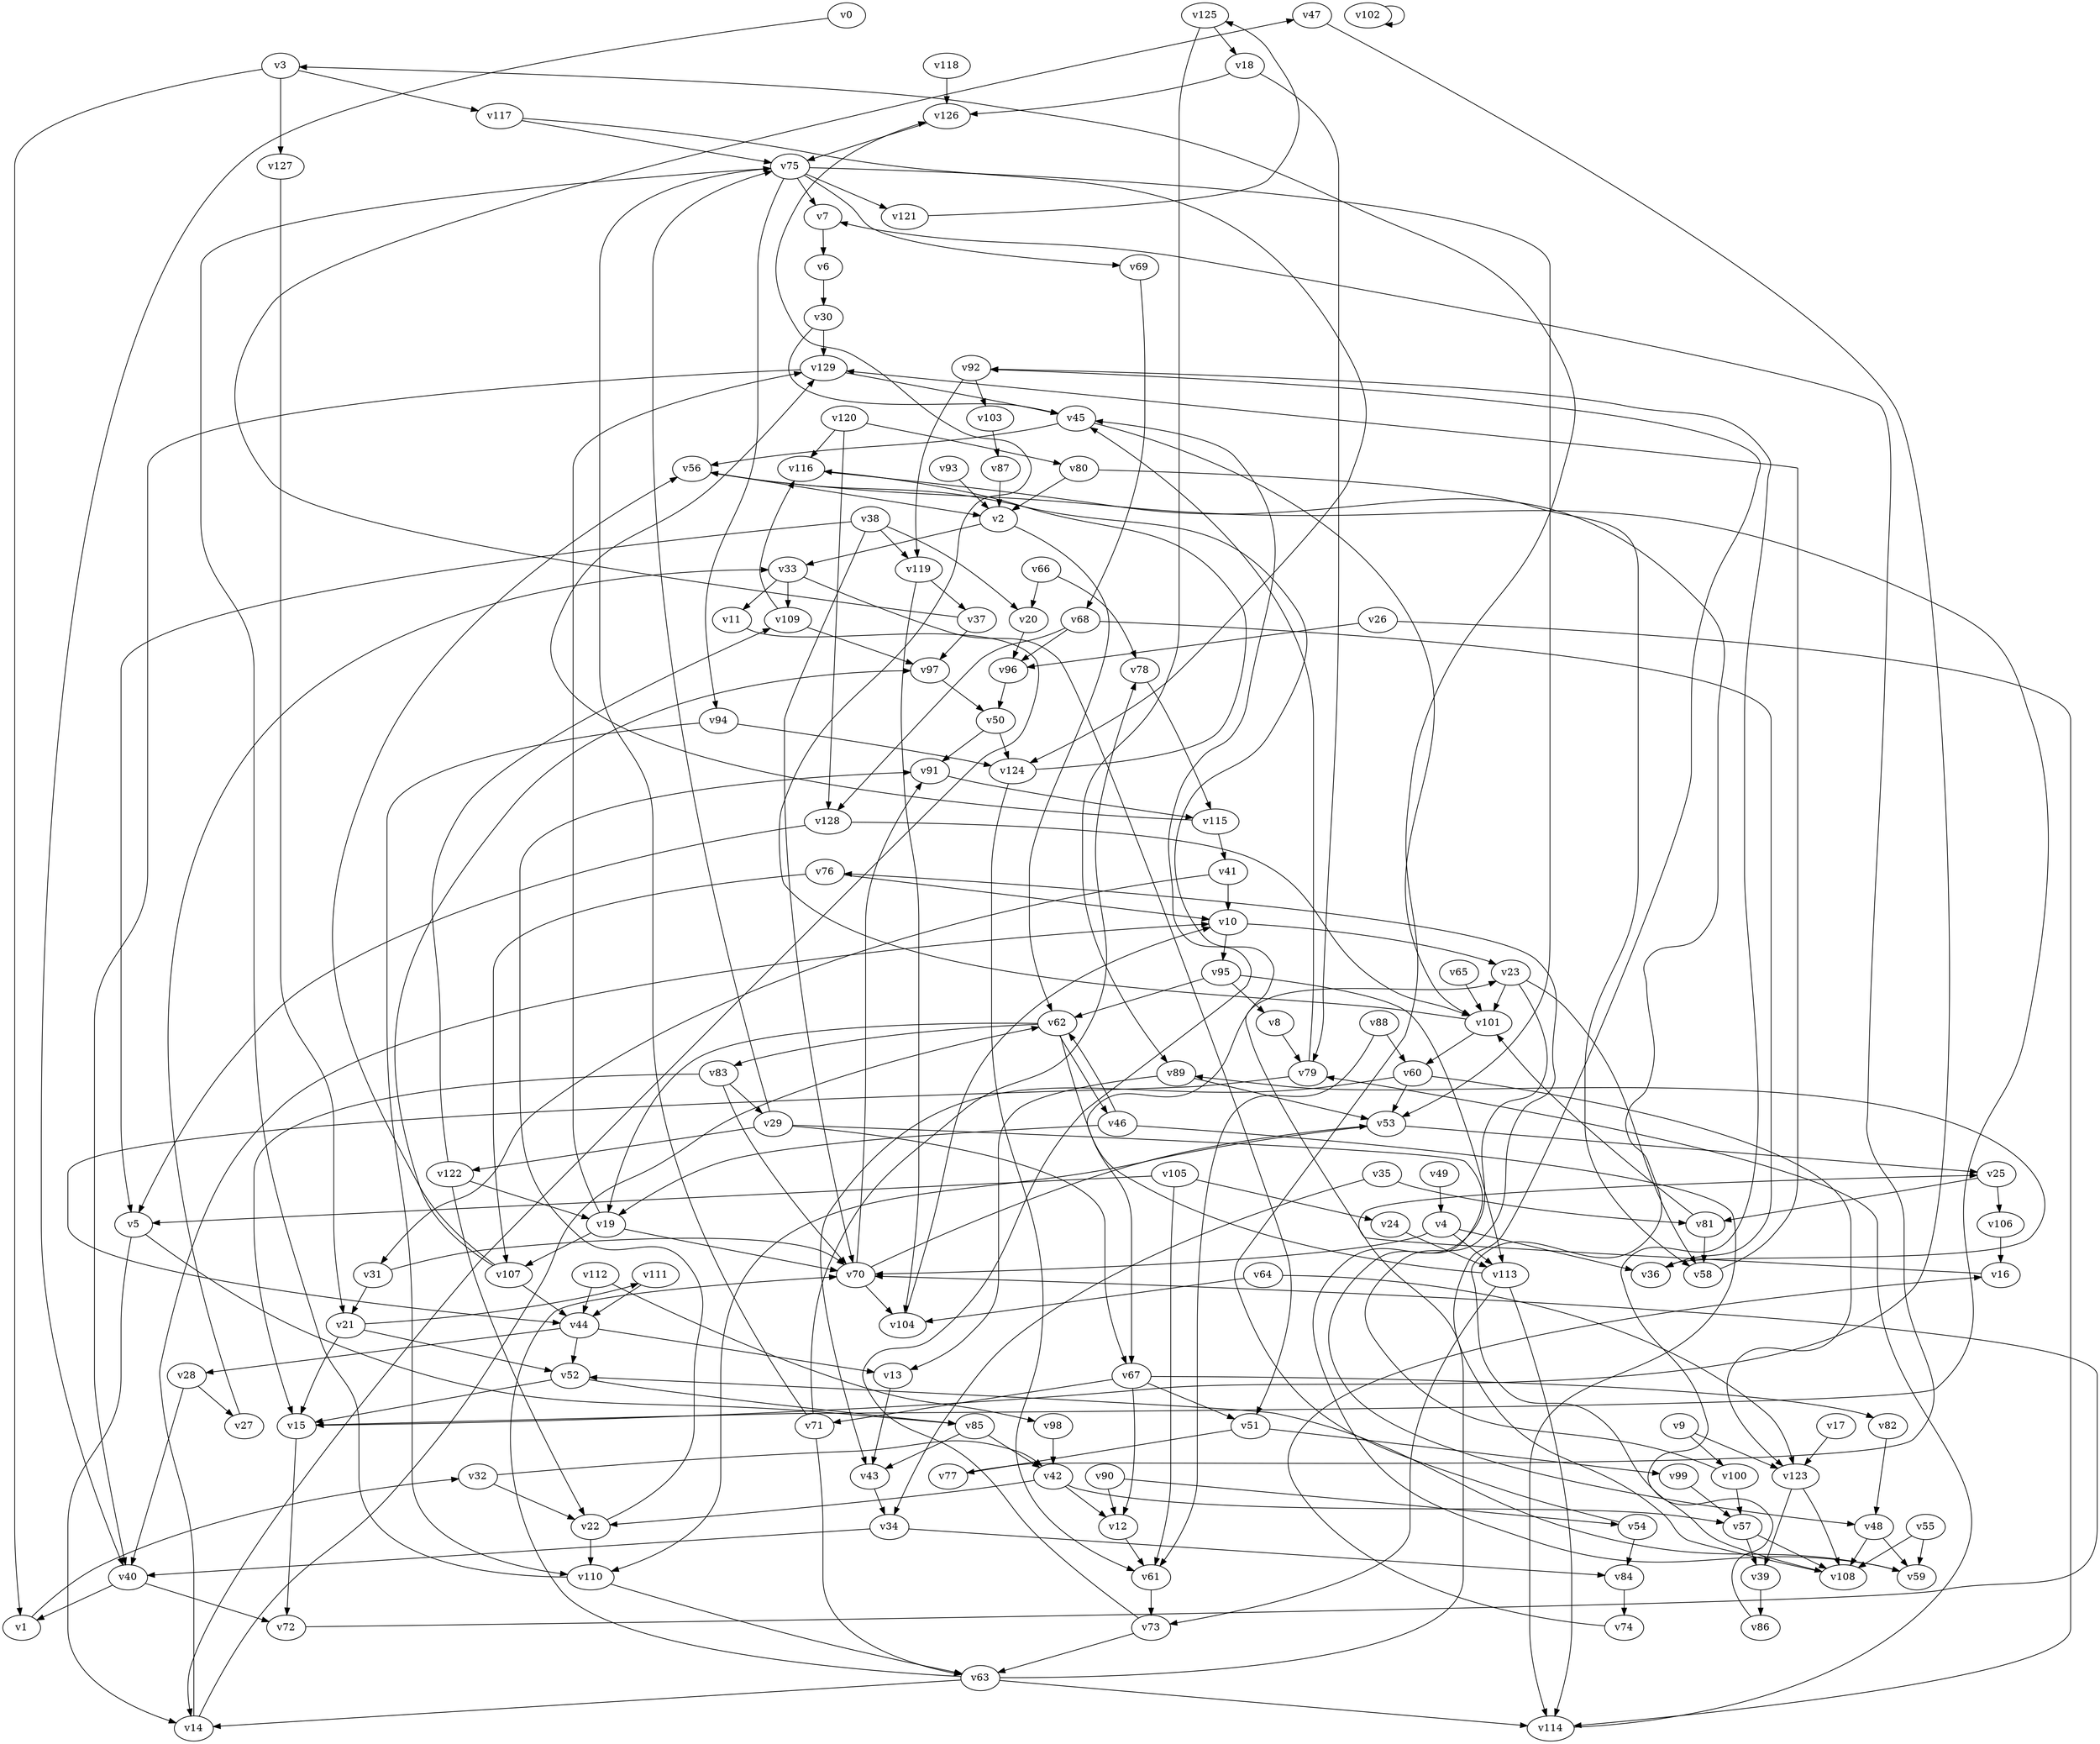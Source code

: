 // Benchmark game 190 - 130 vertices
// time_bound: 46
// targets: v48
digraph G {
    v0 [name="v0", player=0];
    v1 [name="v1", player=1];
    v2 [name="v2", player=0];
    v3 [name="v3", player=1];
    v4 [name="v4", player=1];
    v5 [name="v5", player=1];
    v6 [name="v6", player=1];
    v7 [name="v7", player=0];
    v8 [name="v8", player=0];
    v9 [name="v9", player=1];
    v10 [name="v10", player=1];
    v11 [name="v11", player=0];
    v12 [name="v12", player=0];
    v13 [name="v13", player=0];
    v14 [name="v14", player=1];
    v15 [name="v15", player=0];
    v16 [name="v16", player=1];
    v17 [name="v17", player=0];
    v18 [name="v18", player=1];
    v19 [name="v19", player=0];
    v20 [name="v20", player=0];
    v21 [name="v21", player=1];
    v22 [name="v22", player=0];
    v23 [name="v23", player=0];
    v24 [name="v24", player=0];
    v25 [name="v25", player=1];
    v26 [name="v26", player=1];
    v27 [name="v27", player=1];
    v28 [name="v28", player=1];
    v29 [name="v29", player=1];
    v30 [name="v30", player=1];
    v31 [name="v31", player=1];
    v32 [name="v32", player=0];
    v33 [name="v33", player=1];
    v34 [name="v34", player=1];
    v35 [name="v35", player=0];
    v36 [name="v36", player=1];
    v37 [name="v37", player=1];
    v38 [name="v38", player=1];
    v39 [name="v39", player=0];
    v40 [name="v40", player=0];
    v41 [name="v41", player=1];
    v42 [name="v42", player=1];
    v43 [name="v43", player=1];
    v44 [name="v44", player=0];
    v45 [name="v45", player=0];
    v46 [name="v46", player=1];
    v47 [name="v47", player=1];
    v48 [name="v48", player=1, target=1];
    v49 [name="v49", player=1];
    v50 [name="v50", player=1];
    v51 [name="v51", player=1];
    v52 [name="v52", player=1];
    v53 [name="v53", player=1];
    v54 [name="v54", player=0];
    v55 [name="v55", player=1];
    v56 [name="v56", player=1];
    v57 [name="v57", player=1];
    v58 [name="v58", player=0];
    v59 [name="v59", player=0];
    v60 [name="v60", player=0];
    v61 [name="v61", player=1];
    v62 [name="v62", player=1];
    v63 [name="v63", player=1];
    v64 [name="v64", player=1];
    v65 [name="v65", player=1];
    v66 [name="v66", player=1];
    v67 [name="v67", player=1];
    v68 [name="v68", player=0];
    v69 [name="v69", player=0];
    v70 [name="v70", player=0];
    v71 [name="v71", player=0];
    v72 [name="v72", player=0];
    v73 [name="v73", player=0];
    v74 [name="v74", player=0];
    v75 [name="v75", player=1];
    v76 [name="v76", player=1];
    v77 [name="v77", player=1];
    v78 [name="v78", player=1];
    v79 [name="v79", player=0];
    v80 [name="v80", player=0];
    v81 [name="v81", player=1];
    v82 [name="v82", player=0];
    v83 [name="v83", player=0];
    v84 [name="v84", player=1];
    v85 [name="v85", player=1];
    v86 [name="v86", player=1];
    v87 [name="v87", player=1];
    v88 [name="v88", player=0];
    v89 [name="v89", player=1];
    v90 [name="v90", player=1];
    v91 [name="v91", player=1];
    v92 [name="v92", player=0];
    v93 [name="v93", player=0];
    v94 [name="v94", player=0];
    v95 [name="v95", player=1];
    v96 [name="v96", player=1];
    v97 [name="v97", player=1];
    v98 [name="v98", player=1];
    v99 [name="v99", player=0];
    v100 [name="v100", player=1];
    v101 [name="v101", player=0];
    v102 [name="v102", player=0];
    v103 [name="v103", player=1];
    v104 [name="v104", player=1];
    v105 [name="v105", player=0];
    v106 [name="v106", player=1];
    v107 [name="v107", player=1];
    v108 [name="v108", player=0];
    v109 [name="v109", player=0];
    v110 [name="v110", player=0];
    v111 [name="v111", player=0];
    v112 [name="v112", player=0];
    v113 [name="v113", player=1];
    v114 [name="v114", player=1];
    v115 [name="v115", player=1];
    v116 [name="v116", player=1];
    v117 [name="v117", player=0];
    v118 [name="v118", player=0];
    v119 [name="v119", player=0];
    v120 [name="v120", player=1];
    v121 [name="v121", player=0];
    v122 [name="v122", player=1];
    v123 [name="v123", player=0];
    v124 [name="v124", player=0];
    v125 [name="v125", player=0];
    v126 [name="v126", player=1];
    v127 [name="v127", player=1];
    v128 [name="v128", player=1];
    v129 [name="v129", player=0];

    v0 -> v40 [constraint="t < 10"];
    v1 -> v32 [constraint="t < 6"];
    v2 -> v62;
    v3 -> v127;
    v4 -> v113;
    v5 -> v85 [constraint="t mod 2 == 1"];
    v6 -> v30;
    v7 -> v6;
    v8 -> v79;
    v9 -> v123;
    v10 -> v95;
    v11 -> v14 [constraint="t mod 3 == 2"];
    v12 -> v61;
    v13 -> v43;
    v14 -> v62 [constraint="t < 6"];
    v15 -> v72;
    v16 -> v25 [constraint="t < 9"];
    v17 -> v123;
    v18 -> v79;
    v19 -> v107;
    v20 -> v96;
    v21 -> v111 [constraint="t mod 2 == 1"];
    v22 -> v110;
    v23 -> v59 [constraint="t >= 5"];
    v24 -> v113;
    v25 -> v106;
    v26 -> v114;
    v27 -> v33;
    v28 -> v40;
    v29 -> v48 [constraint="t >= 4"];
    v30 -> v45 [constraint="t mod 3 == 2"];
    v31 -> v70 [constraint="t < 15"];
    v32 -> v42 [constraint="t >= 1"];
    v33 -> v109;
    v34 -> v40;
    v35 -> v81;
    v36 -> v89 [constraint="t >= 1"];
    v37 -> v47 [constraint="t >= 1"];
    v38 -> v5;
    v39 -> v86;
    v40 -> v72;
    v41 -> v31 [constraint="t >= 4"];
    v42 -> v57;
    v43 -> v34;
    v44 -> v28;
    v45 -> v56;
    v46 -> v62;
    v47 -> v15 [constraint="t < 14"];
    v48 -> v108;
    v49 -> v4;
    v50 -> v124;
    v51 -> v99;
    v52 -> v85;
    v53 -> v110;
    v54 -> v3 [constraint="t < 13"];
    v55 -> v59;
    v56 -> v15 [constraint="t < 14"];
    v57 -> v39;
    v58 -> v129;
    v59 -> v52 [constraint="t < 5"];
    v60 -> v43;
    v61 -> v73;
    v62 -> v67;
    v63 -> v70 [constraint="t >= 1"];
    v64 -> v104;
    v65 -> v101;
    v66 -> v78;
    v67 -> v51;
    v68 -> v96;
    v69 -> v68;
    v70 -> v53 [constraint="t < 12"];
    v71 -> v78 [constraint="t >= 2"];
    v72 -> v70 [constraint="t < 7"];
    v73 -> v45 [constraint="t >= 4"];
    v74 -> v16 [constraint="t >= 5"];
    v75 -> v69;
    v76 -> v107;
    v77 -> v7 [constraint="t mod 5 == 2"];
    v78 -> v115;
    v79 -> v44 [constraint="t < 7"];
    v80 -> v58;
    v81 -> v101 [constraint="t mod 5 == 3"];
    v82 -> v48;
    v83 -> v70;
    v84 -> v74;
    v85 -> v42;
    v86 -> v92 [constraint="t >= 4"];
    v87 -> v2;
    v88 -> v61;
    v89 -> v13;
    v90 -> v54 [constraint="t < 10"];
    v91 -> v115;
    v92 -> v103;
    v93 -> v2;
    v94 -> v110;
    v95 -> v113;
    v96 -> v50;
    v97 -> v50;
    v98 -> v42;
    v99 -> v57;
    v100 -> v76 [constraint="t mod 4 == 1"];
    v101 -> v126 [constraint="t mod 5 == 4"];
    v102 -> v102;
    v103 -> v87;
    v104 -> v10;
    v105 -> v24;
    v106 -> v16;
    v107 -> v97 [constraint="t mod 2 == 1"];
    v108 -> v92 [constraint="t >= 5"];
    v109 -> v116 [constraint="t < 10"];
    v110 -> v75;
    v111 -> v44;
    v112 -> v98 [constraint="t >= 3"];
    v113 -> v56 [constraint="t >= 4"];
    v114 -> v79 [constraint="t >= 3"];
    v115 -> v129 [constraint="t < 9"];
    v116 -> v108 [constraint="t < 6"];
    v117 -> v124 [constraint="t mod 5 == 4"];
    v118 -> v126;
    v119 -> v104;
    v120 -> v116;
    v121 -> v125 [constraint="t mod 3 == 0"];
    v122 -> v109;
    v123 -> v39;
    v124 -> v116 [constraint="t mod 5 == 3"];
    v125 -> v89;
    v126 -> v75;
    v127 -> v21;
    v128 -> v5;
    v129 -> v40;
    v21 -> v52;
    v60 -> v53;
    v62 -> v83;
    v112 -> v44;
    v95 -> v8;
    v52 -> v15;
    v48 -> v59;
    v115 -> v41;
    v94 -> v124;
    v75 -> v7;
    v4 -> v36;
    v100 -> v57;
    v3 -> v1;
    v31 -> v21;
    v60 -> v123;
    v14 -> v10;
    v125 -> v18;
    v5 -> v14;
    v29 -> v75;
    v38 -> v70;
    v63 -> v23;
    v107 -> v56;
    v67 -> v12;
    v29 -> v122;
    v67 -> v82;
    v30 -> v129;
    v92 -> v119;
    v32 -> v22;
    v64 -> v123;
    v68 -> v128;
    v66 -> v20;
    v33 -> v51;
    v4 -> v70;
    v46 -> v114;
    v42 -> v12;
    v80 -> v2;
    v19 -> v70;
    v35 -> v34;
    v57 -> v108;
    v26 -> v96;
    v55 -> v108;
    v71 -> v63;
    v83 -> v29;
    v95 -> v62;
    v107 -> v44;
    v46 -> v19;
    v25 -> v81;
    v41 -> v10;
    v129 -> v45;
    v117 -> v75;
    v21 -> v15;
    v71 -> v75;
    v56 -> v2;
    v75 -> v121;
    v75 -> v94;
    v19 -> v129;
    v67 -> v71;
    v34 -> v84;
    v68 -> v36;
    v120 -> v80;
    v29 -> v67;
    v28 -> v27;
    v122 -> v19;
    v81 -> v58;
    v128 -> v101;
    v70 -> v104;
    v101 -> v60;
    v109 -> v97;
    v44 -> v52;
    v88 -> v60;
    v76 -> v10;
    v38 -> v20;
    v124 -> v61;
    v123 -> v108;
    v54 -> v84;
    v2 -> v33;
    v63 -> v114;
    v18 -> v126;
    v42 -> v22;
    v113 -> v73;
    v89 -> v53;
    v53 -> v25;
    v70 -> v91;
    v62 -> v46;
    v22 -> v91;
    v10 -> v23;
    v75 -> v53;
    v44 -> v13;
    v37 -> v97;
    v120 -> v128;
    v79 -> v45;
    v105 -> v5;
    v9 -> v100;
    v40 -> v1;
    v23 -> v58;
    v50 -> v91;
    v113 -> v114;
    v83 -> v15;
    v23 -> v101;
    v73 -> v63;
    v105 -> v61;
    v45 -> v101;
    v85 -> v43;
    v51 -> v77;
    v63 -> v14;
    v3 -> v117;
    v62 -> v19;
    v33 -> v11;
    v119 -> v37;
    v122 -> v22;
    v110 -> v63;
    v90 -> v12;
    v38 -> v119;
}
